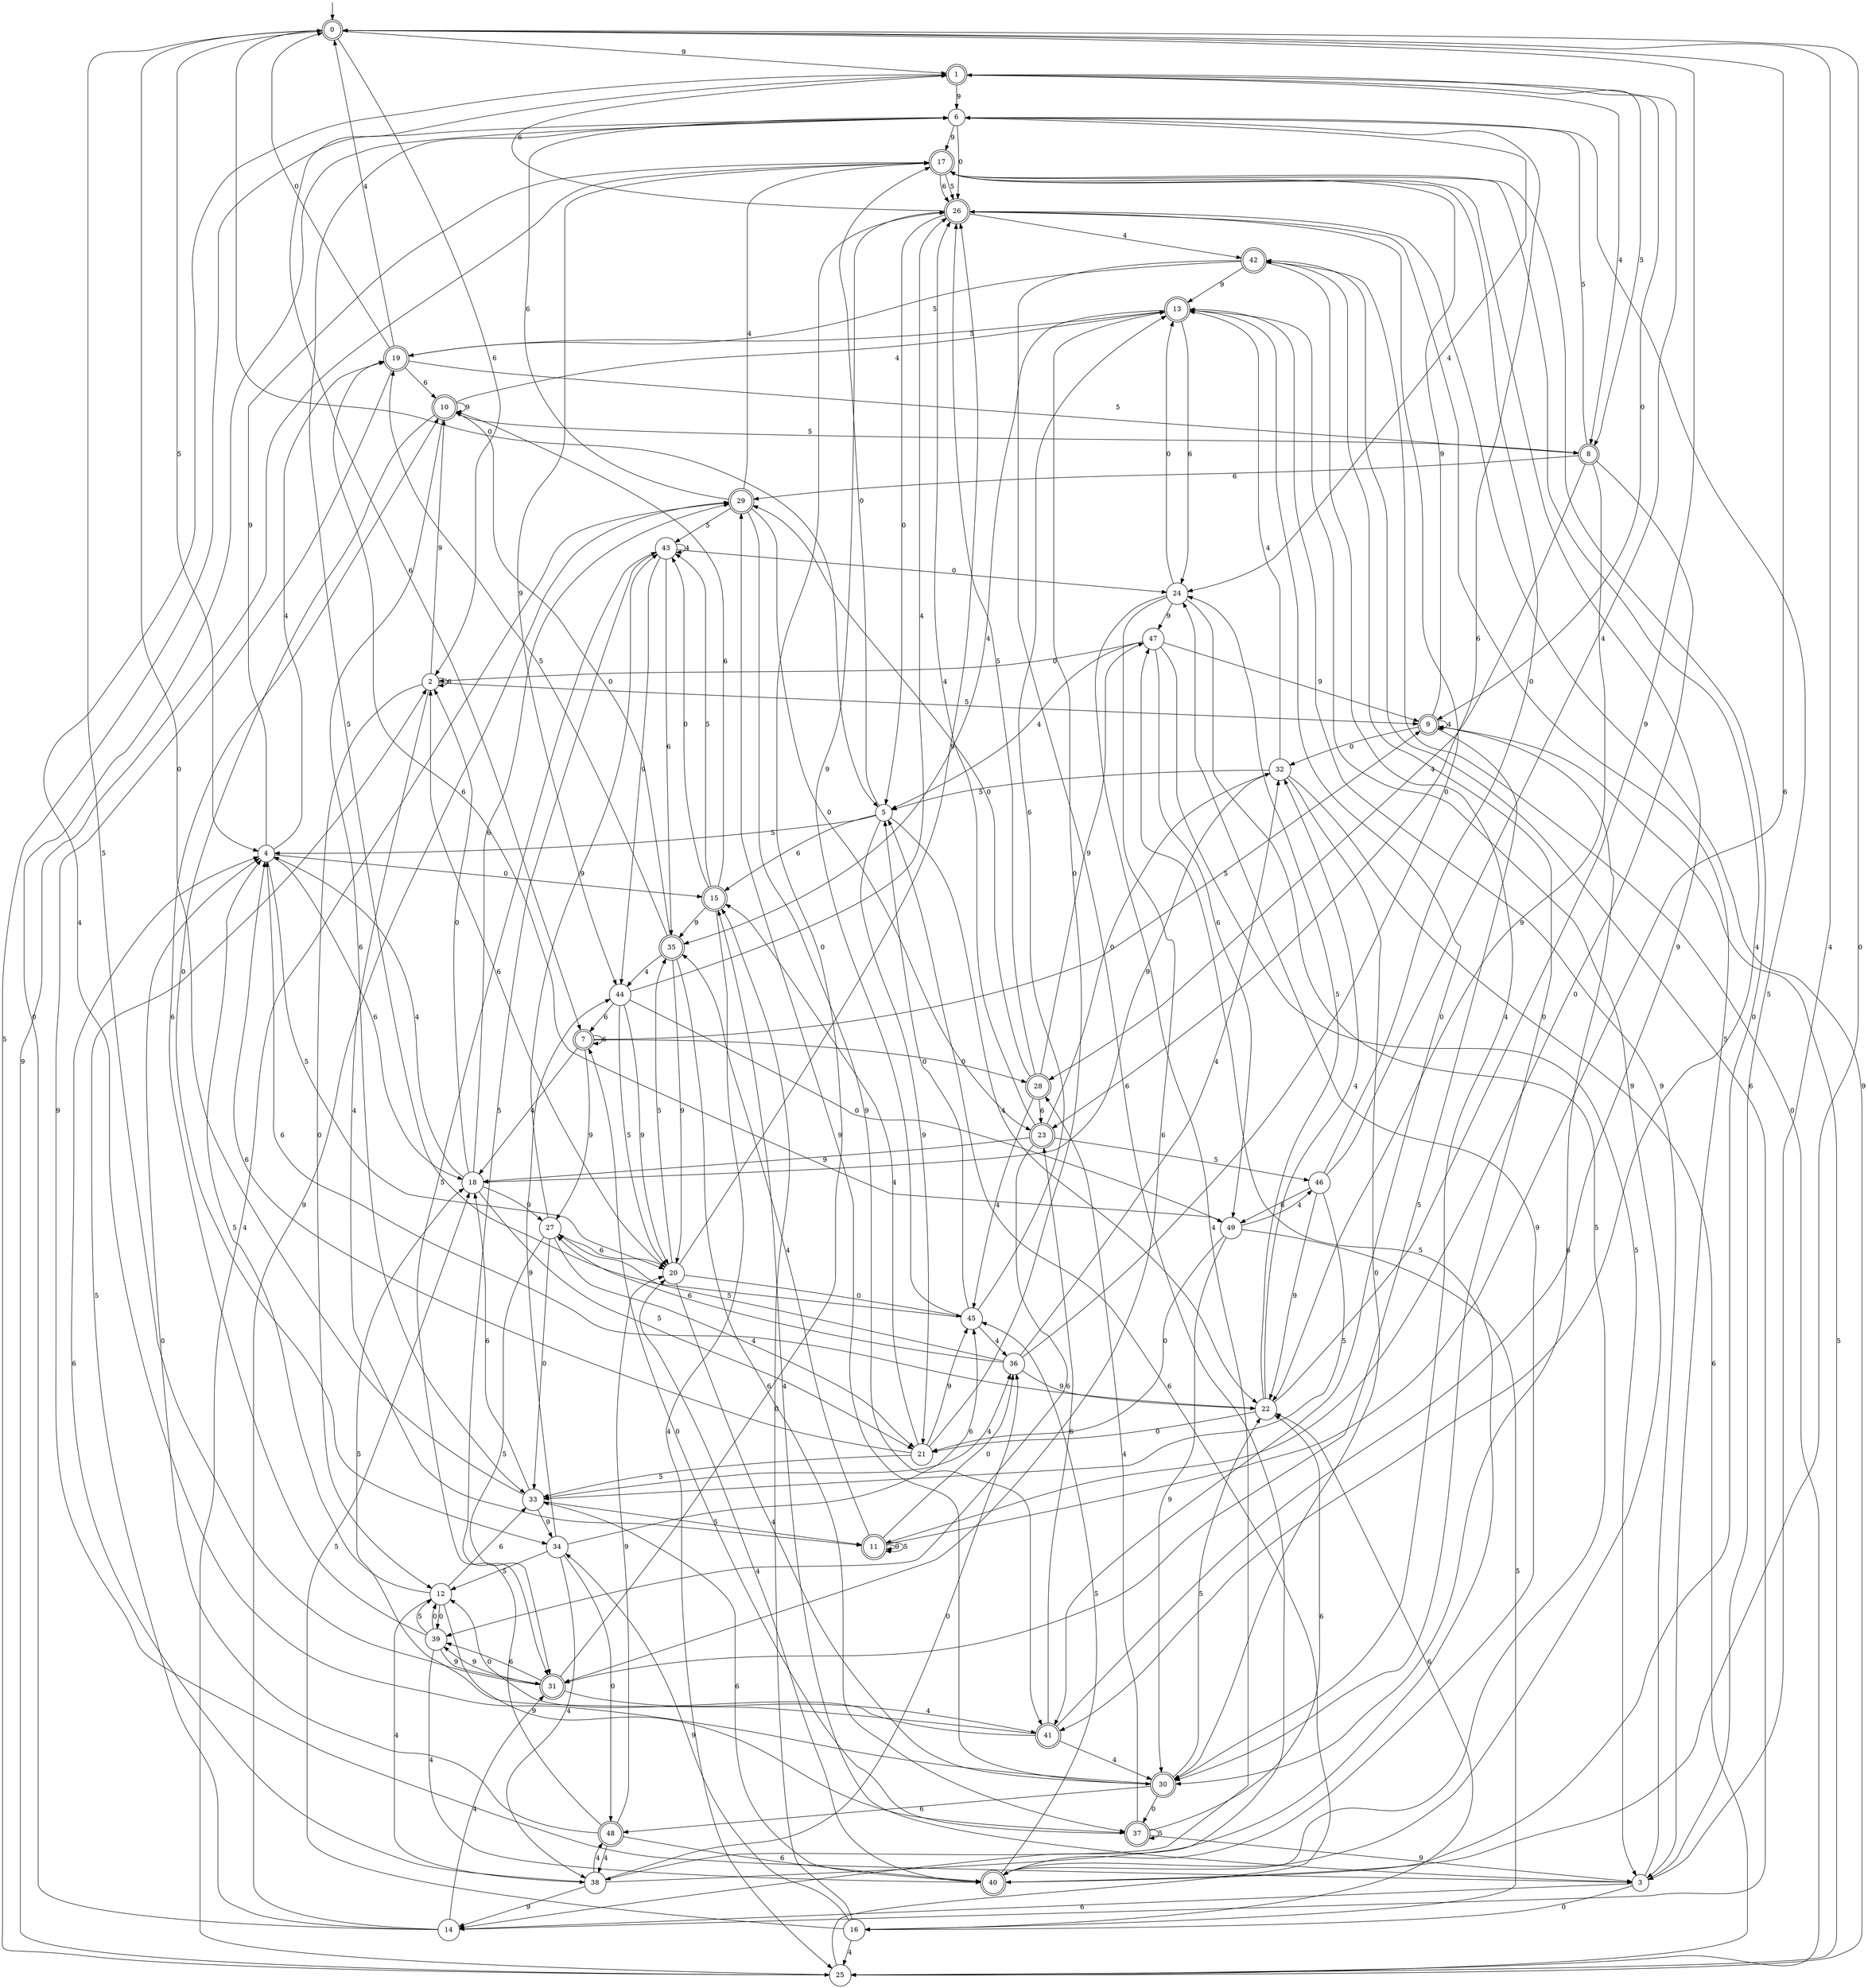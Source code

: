 digraph g {

	s0 [shape="doublecircle" label="0"];
	s1 [shape="doublecircle" label="1"];
	s2 [shape="circle" label="2"];
	s3 [shape="circle" label="3"];
	s4 [shape="circle" label="4"];
	s5 [shape="circle" label="5"];
	s6 [shape="circle" label="6"];
	s7 [shape="doublecircle" label="7"];
	s8 [shape="doublecircle" label="8"];
	s9 [shape="doublecircle" label="9"];
	s10 [shape="doublecircle" label="10"];
	s11 [shape="doublecircle" label="11"];
	s12 [shape="circle" label="12"];
	s13 [shape="doublecircle" label="13"];
	s14 [shape="circle" label="14"];
	s15 [shape="doublecircle" label="15"];
	s16 [shape="circle" label="16"];
	s17 [shape="doublecircle" label="17"];
	s18 [shape="circle" label="18"];
	s19 [shape="doublecircle" label="19"];
	s20 [shape="circle" label="20"];
	s21 [shape="circle" label="21"];
	s22 [shape="circle" label="22"];
	s23 [shape="doublecircle" label="23"];
	s24 [shape="circle" label="24"];
	s25 [shape="circle" label="25"];
	s26 [shape="doublecircle" label="26"];
	s27 [shape="circle" label="27"];
	s28 [shape="doublecircle" label="28"];
	s29 [shape="doublecircle" label="29"];
	s30 [shape="doublecircle" label="30"];
	s31 [shape="doublecircle" label="31"];
	s32 [shape="circle" label="32"];
	s33 [shape="circle" label="33"];
	s34 [shape="circle" label="34"];
	s35 [shape="doublecircle" label="35"];
	s36 [shape="circle" label="36"];
	s37 [shape="doublecircle" label="37"];
	s38 [shape="circle" label="38"];
	s39 [shape="circle" label="39"];
	s40 [shape="doublecircle" label="40"];
	s41 [shape="doublecircle" label="41"];
	s42 [shape="doublecircle" label="42"];
	s43 [shape="circle" label="43"];
	s44 [shape="circle" label="44"];
	s45 [shape="circle" label="45"];
	s46 [shape="circle" label="46"];
	s47 [shape="circle" label="47"];
	s48 [shape="doublecircle" label="48"];
	s49 [shape="circle" label="49"];
	s0 -> s1 [label="9"];
	s0 -> s2 [label="6"];
	s0 -> s3 [label="4"];
	s0 -> s4 [label="5"];
	s0 -> s5 [label="0"];
	s1 -> s6 [label="9"];
	s1 -> s7 [label="6"];
	s1 -> s8 [label="4"];
	s1 -> s8 [label="5"];
	s1 -> s9 [label="0"];
	s2 -> s10 [label="9"];
	s2 -> s2 [label="6"];
	s2 -> s11 [label="4"];
	s2 -> s9 [label="5"];
	s2 -> s12 [label="0"];
	s3 -> s13 [label="9"];
	s3 -> s14 [label="6"];
	s3 -> s15 [label="4"];
	s3 -> s6 [label="5"];
	s3 -> s16 [label="0"];
	s4 -> s17 [label="9"];
	s4 -> s18 [label="6"];
	s4 -> s19 [label="4"];
	s4 -> s20 [label="5"];
	s4 -> s15 [label="0"];
	s5 -> s21 [label="9"];
	s5 -> s15 [label="6"];
	s5 -> s22 [label="4"];
	s5 -> s4 [label="5"];
	s5 -> s17 [label="0"];
	s6 -> s17 [label="9"];
	s6 -> s23 [label="6"];
	s6 -> s24 [label="4"];
	s6 -> s25 [label="5"];
	s6 -> s26 [label="0"];
	s7 -> s27 [label="9"];
	s7 -> s7 [label="6"];
	s7 -> s18 [label="4"];
	s7 -> s9 [label="5"];
	s7 -> s28 [label="0"];
	s8 -> s22 [label="9"];
	s8 -> s29 [label="6"];
	s8 -> s28 [label="4"];
	s8 -> s6 [label="5"];
	s8 -> s11 [label="0"];
	s9 -> s17 [label="9"];
	s9 -> s30 [label="6"];
	s9 -> s9 [label="4"];
	s9 -> s31 [label="5"];
	s9 -> s32 [label="0"];
	s10 -> s10 [label="9"];
	s10 -> s33 [label="6"];
	s10 -> s13 [label="4"];
	s10 -> s8 [label="5"];
	s10 -> s34 [label="0"];
	s11 -> s11 [label="9"];
	s11 -> s0 [label="6"];
	s11 -> s35 [label="4"];
	s11 -> s11 [label="5"];
	s11 -> s36 [label="0"];
	s12 -> s37 [label="9"];
	s12 -> s33 [label="6"];
	s12 -> s38 [label="4"];
	s12 -> s4 [label="5"];
	s12 -> s39 [label="0"];
	s13 -> s40 [label="9"];
	s13 -> s24 [label="6"];
	s13 -> s35 [label="4"];
	s13 -> s19 [label="5"];
	s13 -> s41 [label="0"];
	s14 -> s29 [label="9"];
	s14 -> s42 [label="6"];
	s14 -> s31 [label="4"];
	s14 -> s2 [label="5"];
	s14 -> s6 [label="0"];
	s15 -> s35 [label="9"];
	s15 -> s10 [label="6"];
	s15 -> s25 [label="4"];
	s15 -> s43 [label="5"];
	s15 -> s43 [label="0"];
	s16 -> s34 [label="9"];
	s16 -> s22 [label="6"];
	s16 -> s25 [label="4"];
	s16 -> s18 [label="5"];
	s16 -> s15 [label="0"];
	s17 -> s44 [label="9"];
	s17 -> s26 [label="6"];
	s17 -> s41 [label="4"];
	s17 -> s26 [label="5"];
	s17 -> s40 [label="0"];
	s18 -> s27 [label="9"];
	s18 -> s29 [label="6"];
	s18 -> s4 [label="4"];
	s18 -> s21 [label="5"];
	s18 -> s2 [label="0"];
	s19 -> s3 [label="9"];
	s19 -> s10 [label="6"];
	s19 -> s0 [label="4"];
	s19 -> s8 [label="5"];
	s19 -> s0 [label="0"];
	s20 -> s26 [label="9"];
	s20 -> s2 [label="6"];
	s20 -> s30 [label="4"];
	s20 -> s35 [label="5"];
	s20 -> s45 [label="0"];
	s21 -> s45 [label="9"];
	s21 -> s4 [label="6"];
	s21 -> s15 [label="4"];
	s21 -> s33 [label="5"];
	s21 -> s13 [label="0"];
	s22 -> s0 [label="9"];
	s22 -> s4 [label="6"];
	s22 -> s32 [label="4"];
	s22 -> s24 [label="5"];
	s22 -> s21 [label="0"];
	s23 -> s18 [label="9"];
	s23 -> s39 [label="6"];
	s23 -> s26 [label="4"];
	s23 -> s46 [label="5"];
	s23 -> s32 [label="0"];
	s24 -> s47 [label="9"];
	s24 -> s31 [label="6"];
	s24 -> s38 [label="4"];
	s24 -> s40 [label="5"];
	s24 -> s13 [label="0"];
	s25 -> s17 [label="9"];
	s25 -> s5 [label="6"];
	s25 -> s29 [label="4"];
	s25 -> s9 [label="5"];
	s25 -> s42 [label="0"];
	s26 -> s25 [label="9"];
	s26 -> s1 [label="6"];
	s26 -> s42 [label="4"];
	s26 -> s3 [label="5"];
	s26 -> s5 [label="0"];
	s27 -> s43 [label="9"];
	s27 -> s20 [label="6"];
	s27 -> s21 [label="4"];
	s27 -> s31 [label="5"];
	s27 -> s33 [label="0"];
	s28 -> s47 [label="9"];
	s28 -> s23 [label="6"];
	s28 -> s45 [label="4"];
	s28 -> s26 [label="5"];
	s28 -> s29 [label="0"];
	s29 -> s41 [label="9"];
	s29 -> s6 [label="6"];
	s29 -> s17 [label="4"];
	s29 -> s43 [label="5"];
	s29 -> s23 [label="0"];
	s30 -> s29 [label="9"];
	s30 -> s48 [label="6"];
	s30 -> s1 [label="4"];
	s30 -> s22 [label="5"];
	s30 -> s37 [label="0"];
	s31 -> s39 [label="9"];
	s31 -> s39 [label="6"];
	s31 -> s41 [label="4"];
	s31 -> s0 [label="5"];
	s31 -> s26 [label="0"];
	s32 -> s18 [label="9"];
	s32 -> s25 [label="6"];
	s32 -> s13 [label="4"];
	s32 -> s5 [label="5"];
	s32 -> s30 [label="0"];
	s33 -> s34 [label="9"];
	s33 -> s18 [label="6"];
	s33 -> s36 [label="4"];
	s33 -> s11 [label="5"];
	s33 -> s0 [label="0"];
	s34 -> s44 [label="9"];
	s34 -> s45 [label="6"];
	s34 -> s38 [label="4"];
	s34 -> s12 [label="5"];
	s34 -> s48 [label="0"];
	s35 -> s20 [label="9"];
	s35 -> s37 [label="6"];
	s35 -> s44 [label="4"];
	s35 -> s19 [label="5"];
	s35 -> s10 [label="0"];
	s36 -> s22 [label="9"];
	s36 -> s27 [label="6"];
	s36 -> s32 [label="4"];
	s36 -> s27 [label="5"];
	s36 -> s26 [label="0"];
	s37 -> s3 [label="9"];
	s37 -> s22 [label="6"];
	s37 -> s28 [label="4"];
	s37 -> s37 [label="5"];
	s37 -> s7 [label="0"];
	s38 -> s14 [label="9"];
	s38 -> s4 [label="6"];
	s38 -> s48 [label="4"];
	s38 -> s47 [label="5"];
	s38 -> s36 [label="0"];
	s39 -> s31 [label="9"];
	s39 -> s10 [label="6"];
	s39 -> s40 [label="4"];
	s39 -> s12 [label="5"];
	s39 -> s12 [label="0"];
	s40 -> s24 [label="9"];
	s40 -> s33 [label="6"];
	s40 -> s20 [label="4"];
	s40 -> s45 [label="5"];
	s40 -> s0 [label="0"];
	s41 -> s17 [label="9"];
	s41 -> s23 [label="6"];
	s41 -> s30 [label="4"];
	s41 -> s18 [label="5"];
	s41 -> s12 [label="0"];
	s42 -> s13 [label="9"];
	s42 -> s14 [label="6"];
	s42 -> s30 [label="4"];
	s42 -> s19 [label="5"];
	s42 -> s30 [label="0"];
	s43 -> s44 [label="9"];
	s43 -> s35 [label="6"];
	s43 -> s43 [label="4"];
	s43 -> s31 [label="5"];
	s43 -> s24 [label="0"];
	s44 -> s20 [label="9"];
	s44 -> s7 [label="6"];
	s44 -> s26 [label="4"];
	s44 -> s20 [label="5"];
	s44 -> s49 [label="0"];
	s45 -> s26 [label="9"];
	s45 -> s13 [label="6"];
	s45 -> s36 [label="4"];
	s45 -> s6 [label="5"];
	s45 -> s5 [label="0"];
	s46 -> s22 [label="9"];
	s46 -> s49 [label="6"];
	s46 -> s1 [label="4"];
	s46 -> s33 [label="5"];
	s46 -> s17 [label="0"];
	s47 -> s9 [label="9"];
	s47 -> s49 [label="6"];
	s47 -> s5 [label="4"];
	s47 -> s3 [label="5"];
	s47 -> s2 [label="0"];
	s48 -> s20 [label="9"];
	s48 -> s40 [label="6"];
	s48 -> s38 [label="4"];
	s48 -> s43 [label="5"];
	s48 -> s4 [label="0"];
	s49 -> s30 [label="9"];
	s49 -> s19 [label="6"];
	s49 -> s46 [label="4"];
	s49 -> s16 [label="5"];
	s49 -> s21 [label="0"];

__start0 [label="" shape="none" width="0" height="0"];
__start0 -> s0;

}

